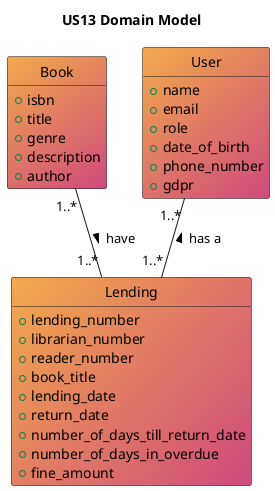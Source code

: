 @startuml
'https://SubscriptionServicetuml.com/class-diagram
hide circle
hide methods
title US13 Domain Model


class Book #F2AA4CFF/CE4A7EFF  {
+isbn
+title
+genre
+description
+author
}

class User #F2AA4CFF/CE4A7EFF  {
+name
+email
+role
+date_of_birth
+phone_number
+gdpr
}

class Lending #F2AA4CFF/CE4A7EFF  {
+lending_number
+librarian_number
+reader_number
+book_title
+lending_date
+return_date
+number_of_days_till_return_date
+number_of_days_in_overdue
+fine_amount
}

Book "1..*" -down- "1..*" Lending : > have
User "1..*" -down- "1..*" Lending : < has a
@enduml
